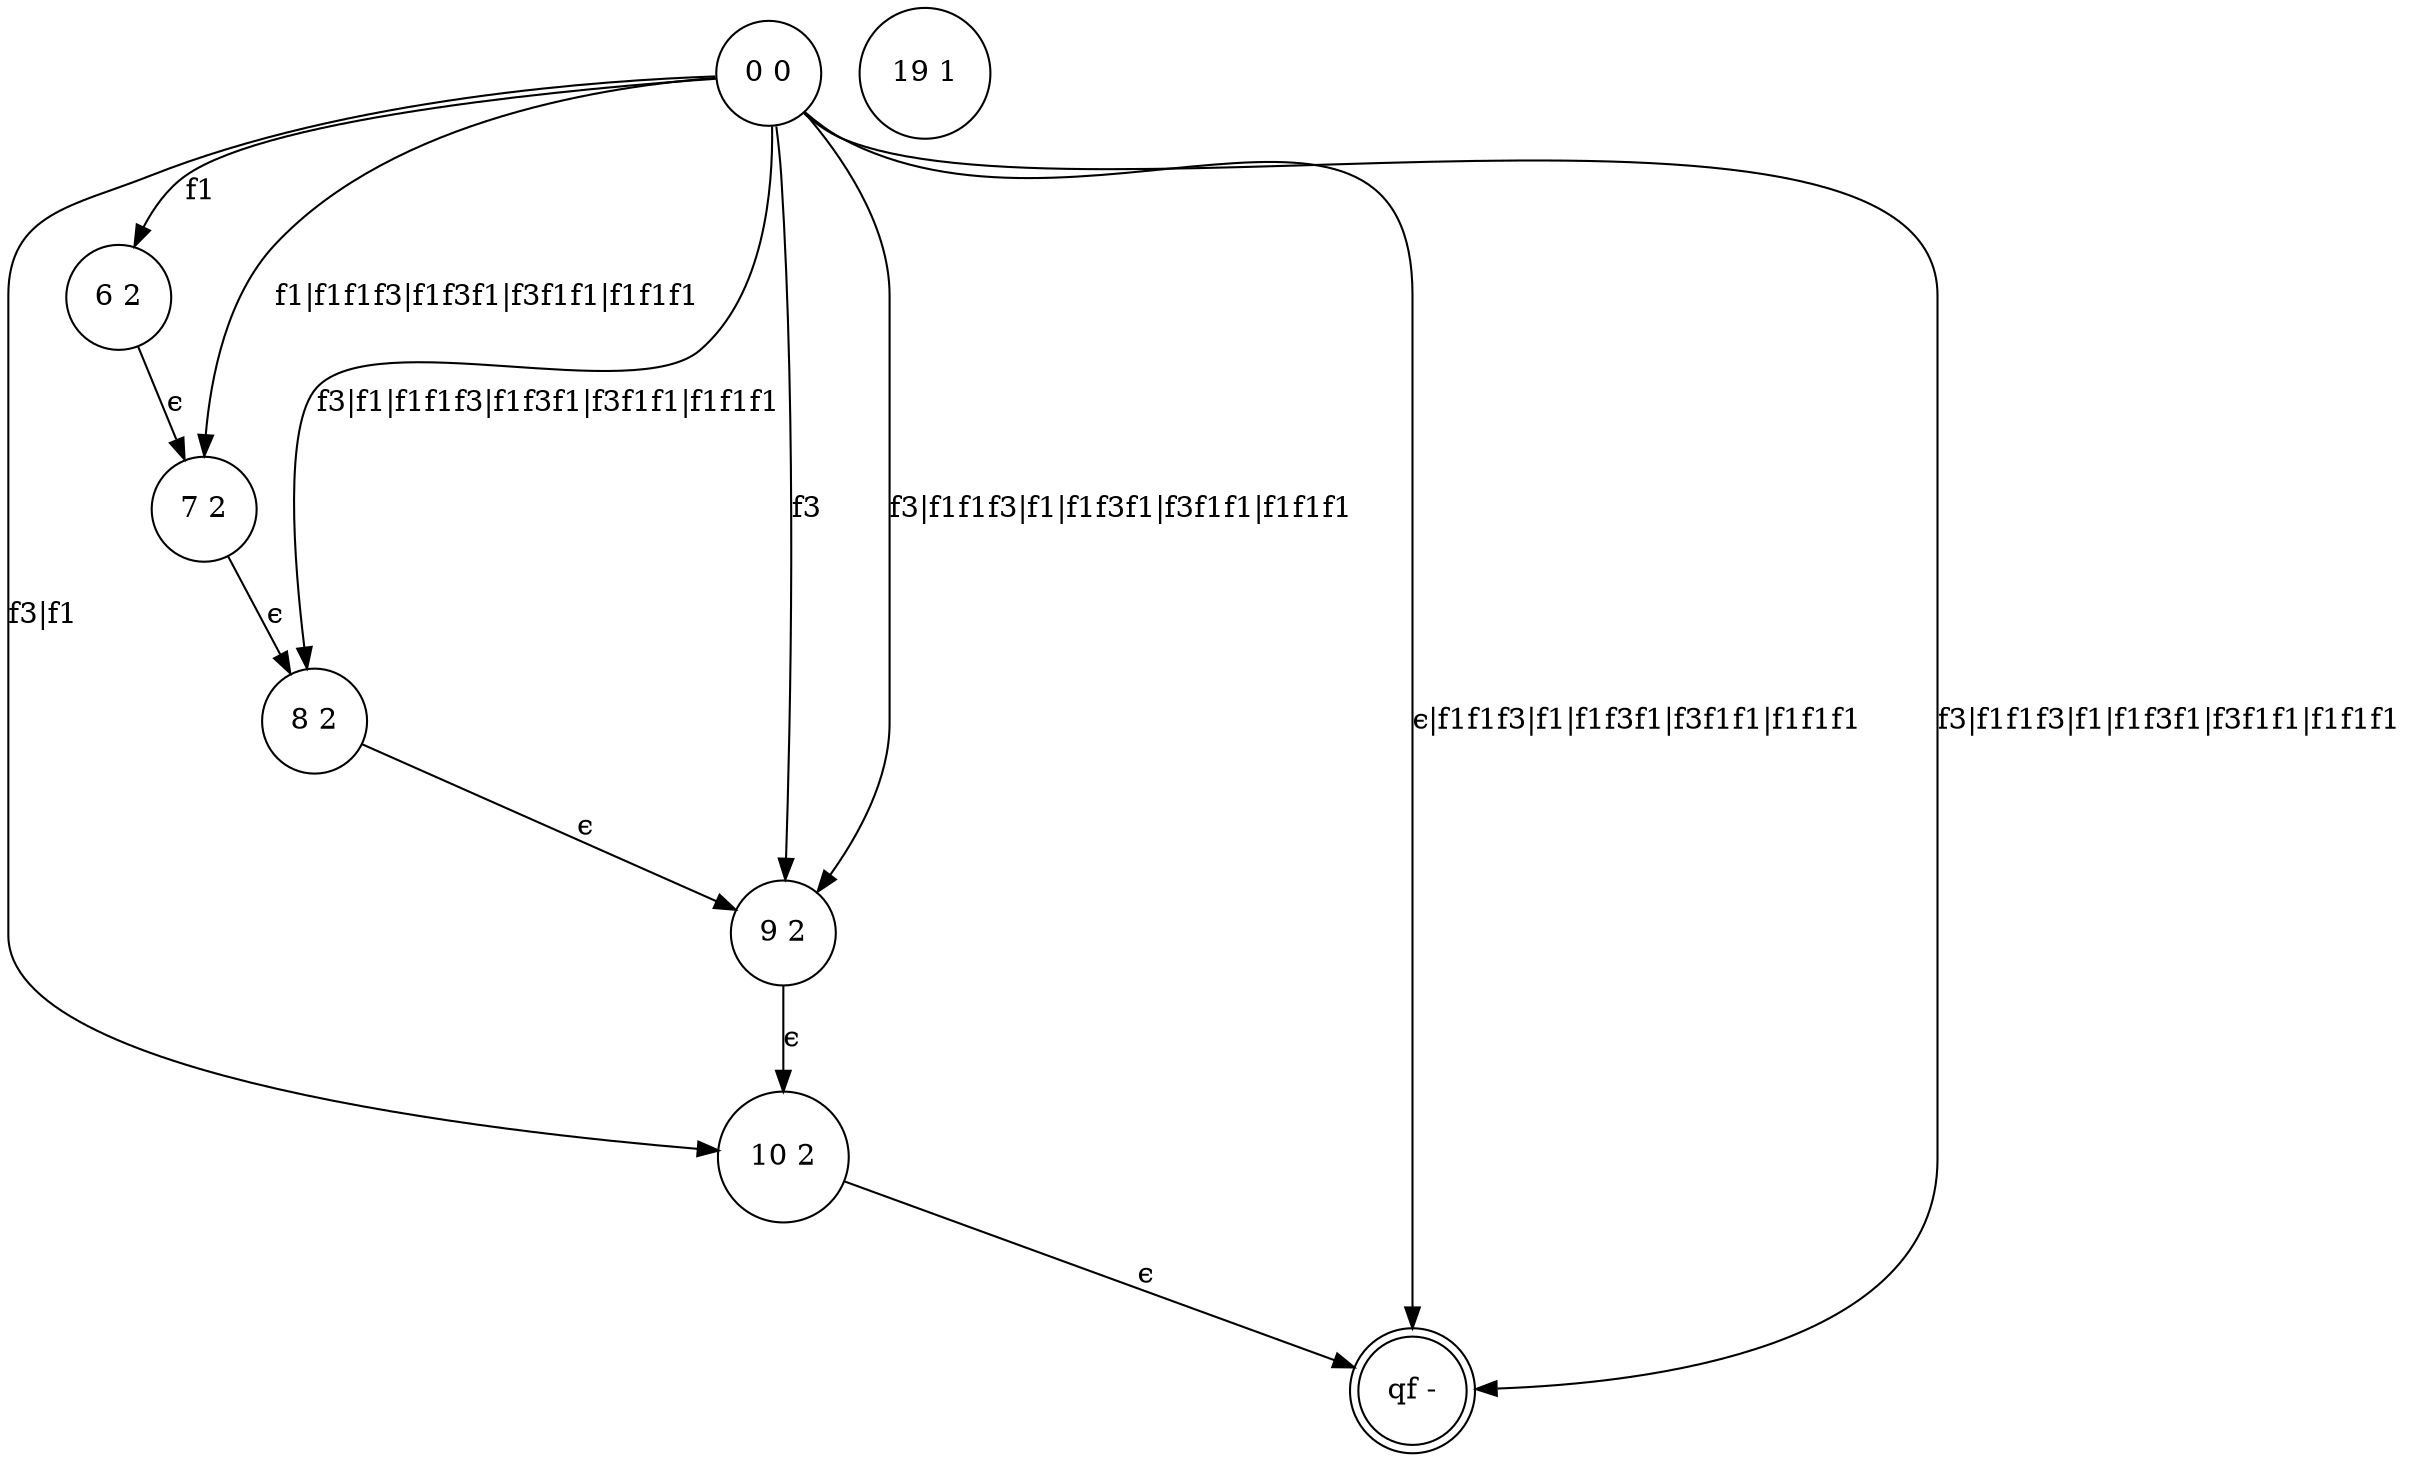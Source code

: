 digraph 39 {
	"10 2" [shape=circle]
	"6 2" [shape=circle]
	"7 2" [shape=circle]
	"8 2" [shape=circle]
	"9 2" [shape=circle]
	"6 2" [shape=circle]
	"7 2" [shape=circle]
	"9 2" [shape=circle]
	"8 2" [shape=circle]
	"qf -" [shape=doublecircle]
	"0 0" [shape=circle]
	"19 1" [shape=circle]
	"6 2" -> "7 2" [label="ϵ"]
	"7 2" -> "8 2" [label="ϵ"]
	"8 2" -> "9 2" [label="ϵ"]
	"9 2" -> "10 2" [label="ϵ"]
	"10 2" -> "qf -" [label="ϵ"]
	"0 0" -> "6 2" [label=f1]
	"0 0" -> "9 2" [label=f3]
	"0 0" -> "10 2" [label="f3|f1"]
	"0 0" -> "qf -" [label="ϵ|f1f1f3|f1|f1f3f1|f3f1f1|f1f1f1"]
	"0 0" -> "7 2" [label="f1|f1f1f3|f1f3f1|f3f1f1|f1f1f1"]
	"0 0" -> "8 2" [label="f3|f1|f1f1f3|f1f3f1|f3f1f1|f1f1f1"]
	"0 0" -> "9 2" [label="f3|f1f1f3|f1|f1f3f1|f3f1f1|f1f1f1"]
	"0 0" -> "qf -" [label="f3|f1f1f3|f1|f1f3f1|f3f1f1|f1f1f1"]
}
